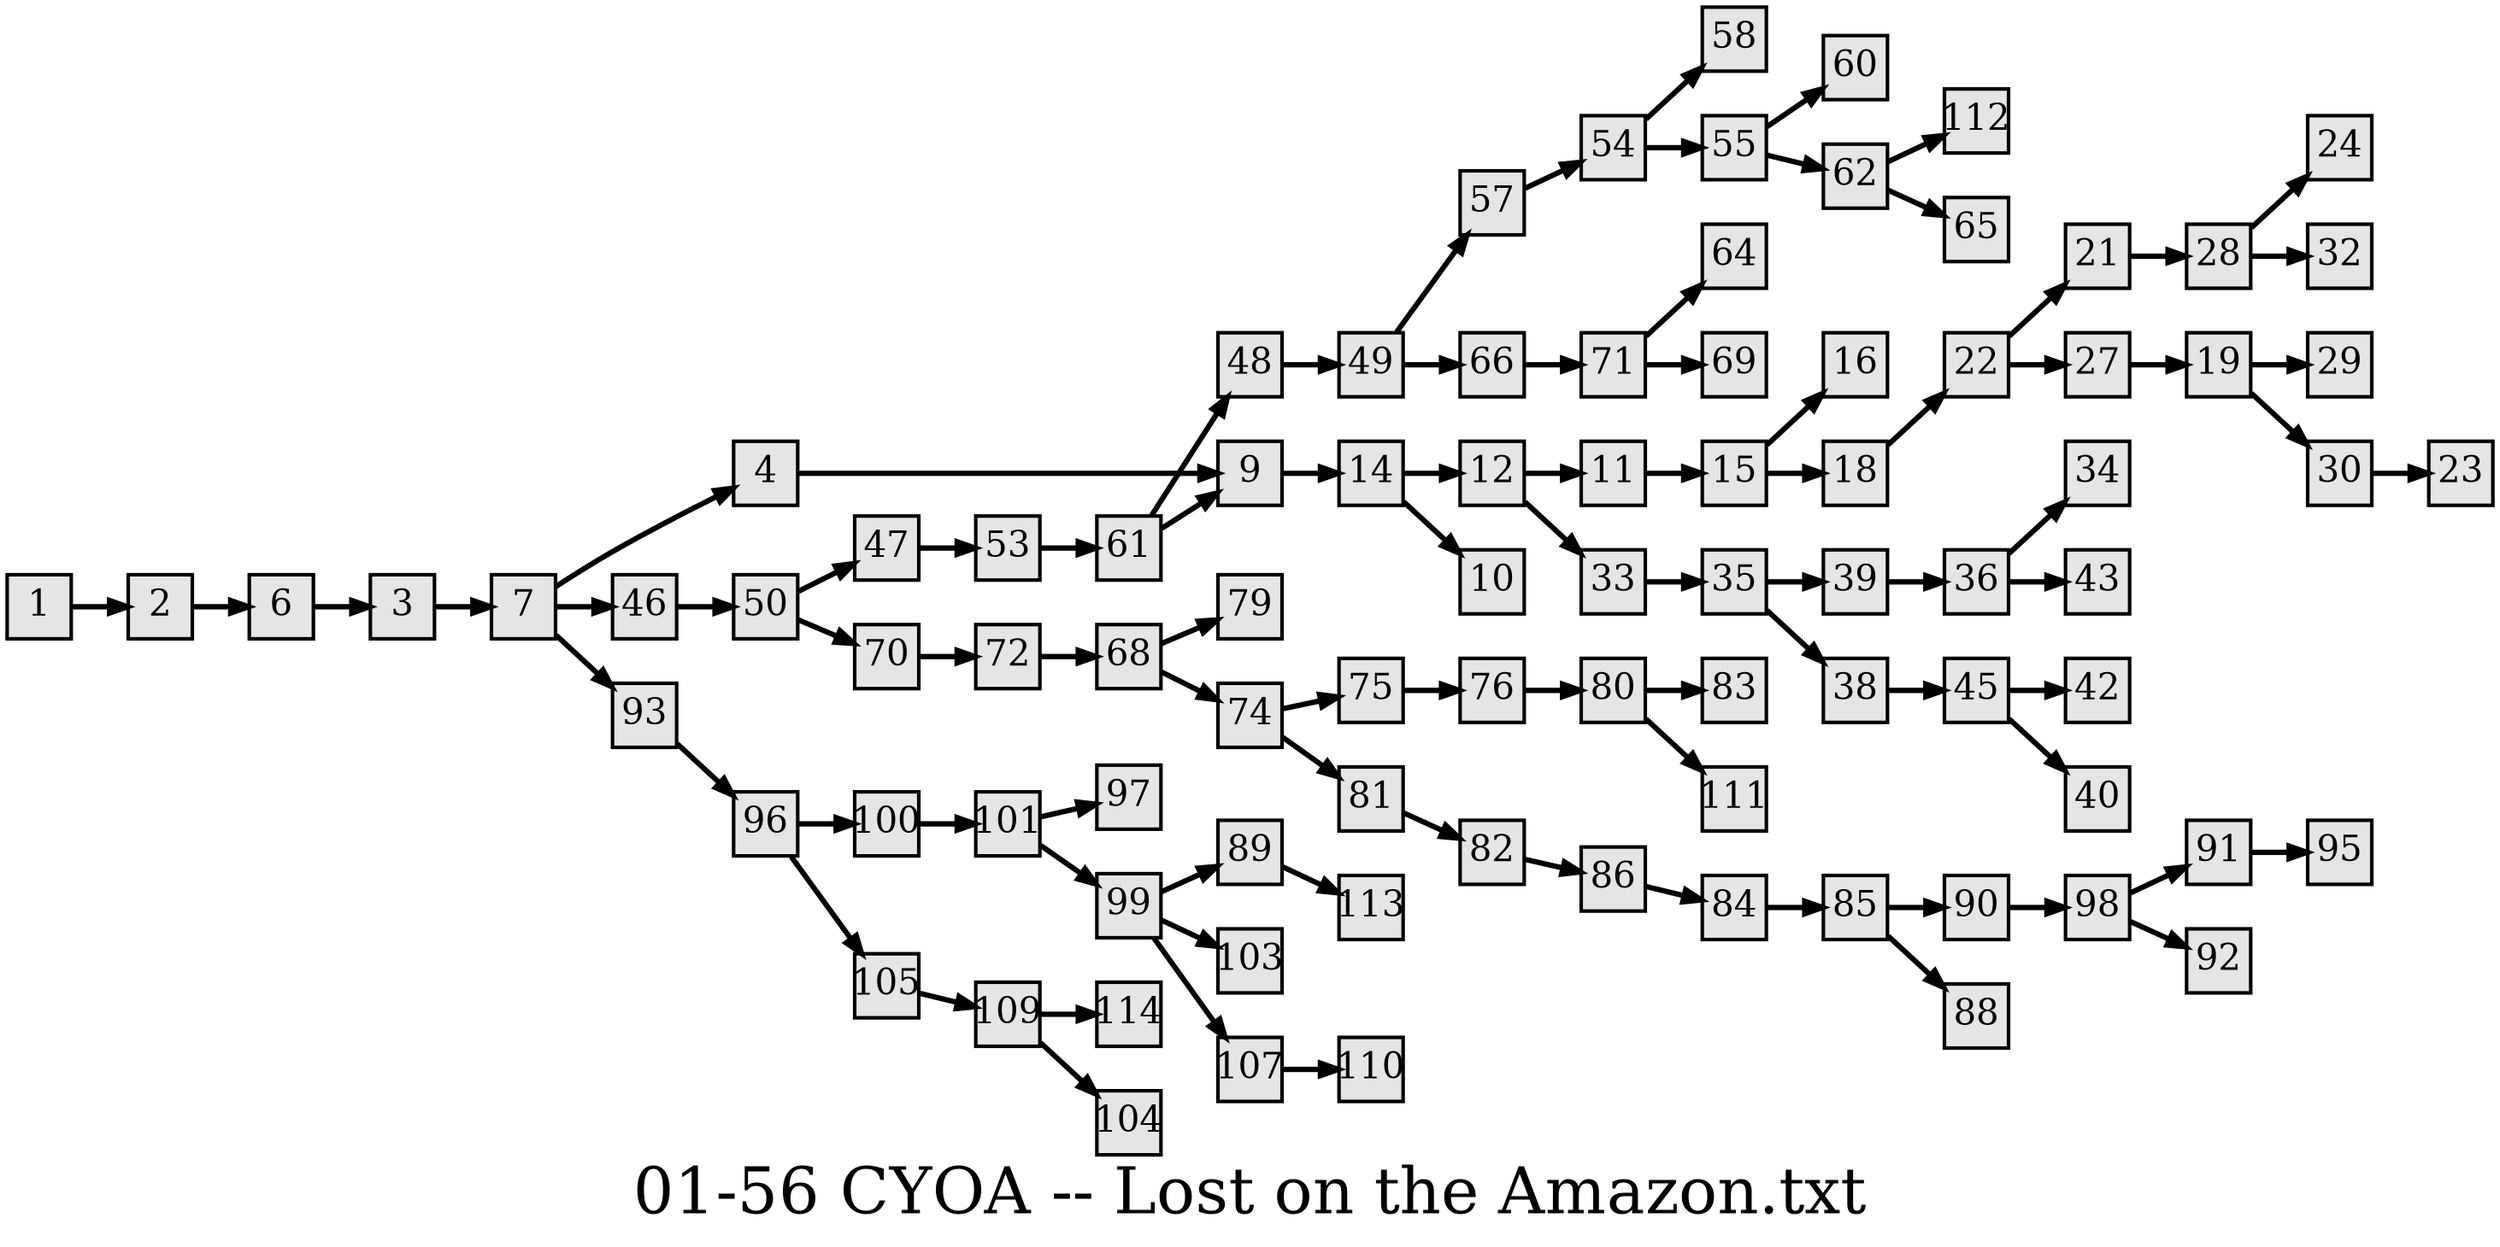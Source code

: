 digraph g{
  graph [ label="01-56 CYOA -- Lost on the Amazon.txt" rankdir=LR, ordering=out, fontsize=36, nodesep="0.35", ranksep="0.45"];
  node  [shape=rect, penwidth=2, fontsize=20, style=filled, fillcolor=grey90, margin="0,0", labelfloat=true, regular=true, fixedsize=true];
  edge  [labelfloat=true, penwidth=3, fontsize=12];

  1 -> 2;
  2 -> 6;
  3 -> 7;
  4 -> 9;
  6 -> 3;
  7 -> 4;
  7 -> 46;
  7 -> 93;
  9 -> 14;
  11 -> 15;
  12 -> 11;
  12 -> 33;
  14 -> 12;
  14 -> 10;
  15 -> 16;
  15 -> 18;
  18 -> 22;
  19 -> 29;
  19 -> 30;
  21 -> 28;
  22 -> 21;
  22 -> 27;
  27 -> 19;
  28 -> 24;
  28 -> 32;
  30 -> 23;
  33 -> 35;
  35 -> 39;
  35 -> 38;
  36 -> 34;
  36 -> 43;
  38 -> 45;
  39 -> 36;
  45 -> 42;
  45 -> 40;
  46 -> 50;
  47 -> 53;
  48 -> 49;
  49 -> 57;
  49 -> 66;
  50 -> 47;
  50 -> 70;
  53 -> 61;
  54 -> 58;
  54 -> 55;
  55 -> 60;
  55 -> 62;
  57 -> 54;
  61 -> 48;
  61 -> 9;
  62 -> 112;
  62 -> 65;
  66 -> 71;
  68 -> 79;
  68 -> 74;
  70 -> 72;
  71 -> 64;
  71 -> 69;
  72 -> 68;
  74 -> 75;
  74 -> 81;
  75 -> 76;
  76 -> 80;
  80 -> 83;
  80 -> 111;
  81 -> 82;
  82 -> 86;
  84 -> 85;
  85 -> 90;
  85 -> 88;
  86 -> 84;
  89 -> 113;
  90 -> 98;
  91 -> 95;
  93 -> 96;
  96 -> 100;
  96 -> 105;
  98 -> 91;
  98 -> 92;
  99 -> 89;
  99 -> 103;
  99 -> 107;
  100 -> 101;
  101 -> 97;
  101 -> 99;
  105 -> 109;
  107 -> 110;
  109 -> 114;
  109 -> 104;
}


